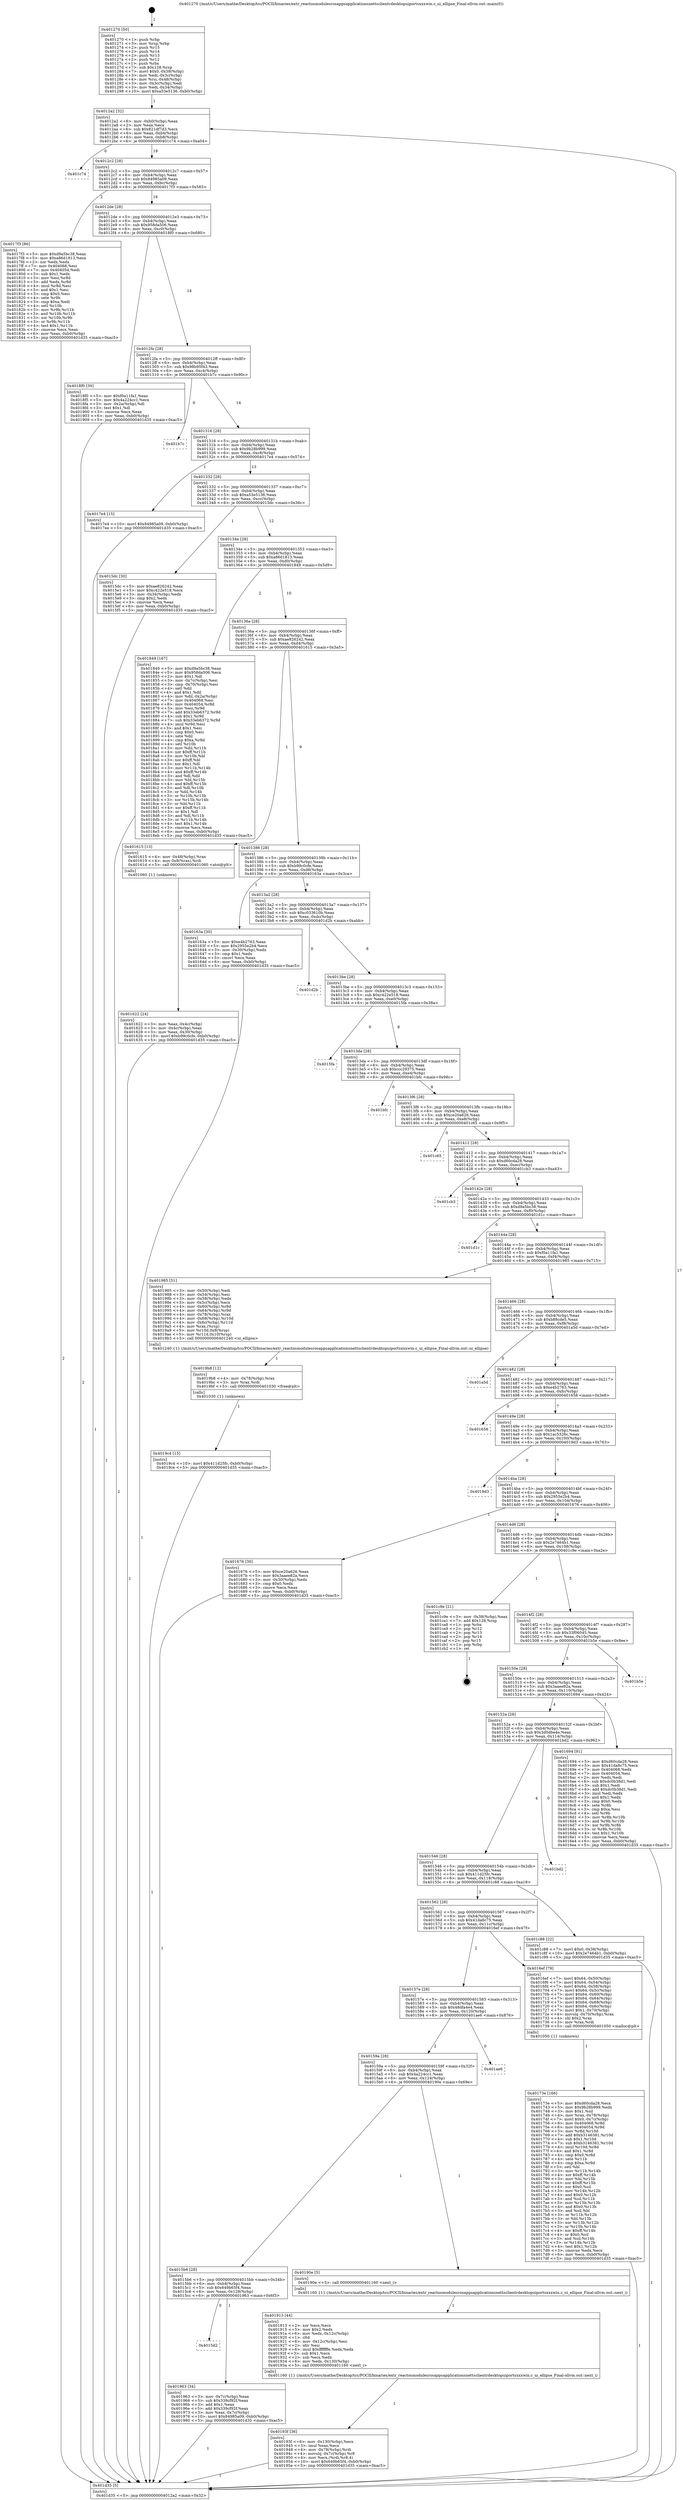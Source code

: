 digraph "0x401270" {
  label = "0x401270 (/mnt/c/Users/mathe/Desktop/tcc/POCII/binaries/extr_reactosmodulesrosappsapplicationsnettsclientrdesktopuiportsxxxwin.c_ui_ellipse_Final-ollvm.out::main(0))"
  labelloc = "t"
  node[shape=record]

  Entry [label="",width=0.3,height=0.3,shape=circle,fillcolor=black,style=filled]
  "0x4012a2" [label="{
     0x4012a2 [32]\l
     | [instrs]\l
     &nbsp;&nbsp;0x4012a2 \<+6\>: mov -0xb0(%rbp),%eax\l
     &nbsp;&nbsp;0x4012a8 \<+2\>: mov %eax,%ecx\l
     &nbsp;&nbsp;0x4012aa \<+6\>: sub $0x821df7d3,%ecx\l
     &nbsp;&nbsp;0x4012b0 \<+6\>: mov %eax,-0xb4(%rbp)\l
     &nbsp;&nbsp;0x4012b6 \<+6\>: mov %ecx,-0xb8(%rbp)\l
     &nbsp;&nbsp;0x4012bc \<+6\>: je 0000000000401c74 \<main+0xa04\>\l
  }"]
  "0x401c74" [label="{
     0x401c74\l
  }", style=dashed]
  "0x4012c2" [label="{
     0x4012c2 [28]\l
     | [instrs]\l
     &nbsp;&nbsp;0x4012c2 \<+5\>: jmp 00000000004012c7 \<main+0x57\>\l
     &nbsp;&nbsp;0x4012c7 \<+6\>: mov -0xb4(%rbp),%eax\l
     &nbsp;&nbsp;0x4012cd \<+5\>: sub $0x84985a09,%eax\l
     &nbsp;&nbsp;0x4012d2 \<+6\>: mov %eax,-0xbc(%rbp)\l
     &nbsp;&nbsp;0x4012d8 \<+6\>: je 00000000004017f3 \<main+0x583\>\l
  }"]
  Exit [label="",width=0.3,height=0.3,shape=circle,fillcolor=black,style=filled,peripheries=2]
  "0x4017f3" [label="{
     0x4017f3 [86]\l
     | [instrs]\l
     &nbsp;&nbsp;0x4017f3 \<+5\>: mov $0xd9a5bc38,%eax\l
     &nbsp;&nbsp;0x4017f8 \<+5\>: mov $0xa86d1813,%ecx\l
     &nbsp;&nbsp;0x4017fd \<+2\>: xor %edx,%edx\l
     &nbsp;&nbsp;0x4017ff \<+7\>: mov 0x404068,%esi\l
     &nbsp;&nbsp;0x401806 \<+7\>: mov 0x404054,%edi\l
     &nbsp;&nbsp;0x40180d \<+3\>: sub $0x1,%edx\l
     &nbsp;&nbsp;0x401810 \<+3\>: mov %esi,%r8d\l
     &nbsp;&nbsp;0x401813 \<+3\>: add %edx,%r8d\l
     &nbsp;&nbsp;0x401816 \<+4\>: imul %r8d,%esi\l
     &nbsp;&nbsp;0x40181a \<+3\>: and $0x1,%esi\l
     &nbsp;&nbsp;0x40181d \<+3\>: cmp $0x0,%esi\l
     &nbsp;&nbsp;0x401820 \<+4\>: sete %r9b\l
     &nbsp;&nbsp;0x401824 \<+3\>: cmp $0xa,%edi\l
     &nbsp;&nbsp;0x401827 \<+4\>: setl %r10b\l
     &nbsp;&nbsp;0x40182b \<+3\>: mov %r9b,%r11b\l
     &nbsp;&nbsp;0x40182e \<+3\>: and %r10b,%r11b\l
     &nbsp;&nbsp;0x401831 \<+3\>: xor %r10b,%r9b\l
     &nbsp;&nbsp;0x401834 \<+3\>: or %r9b,%r11b\l
     &nbsp;&nbsp;0x401837 \<+4\>: test $0x1,%r11b\l
     &nbsp;&nbsp;0x40183b \<+3\>: cmovne %ecx,%eax\l
     &nbsp;&nbsp;0x40183e \<+6\>: mov %eax,-0xb0(%rbp)\l
     &nbsp;&nbsp;0x401844 \<+5\>: jmp 0000000000401d35 \<main+0xac5\>\l
  }"]
  "0x4012de" [label="{
     0x4012de [28]\l
     | [instrs]\l
     &nbsp;&nbsp;0x4012de \<+5\>: jmp 00000000004012e3 \<main+0x73\>\l
     &nbsp;&nbsp;0x4012e3 \<+6\>: mov -0xb4(%rbp),%eax\l
     &nbsp;&nbsp;0x4012e9 \<+5\>: sub $0x958da506,%eax\l
     &nbsp;&nbsp;0x4012ee \<+6\>: mov %eax,-0xc0(%rbp)\l
     &nbsp;&nbsp;0x4012f4 \<+6\>: je 00000000004018f0 \<main+0x680\>\l
  }"]
  "0x4019c4" [label="{
     0x4019c4 [15]\l
     | [instrs]\l
     &nbsp;&nbsp;0x4019c4 \<+10\>: movl $0x411d25fc,-0xb0(%rbp)\l
     &nbsp;&nbsp;0x4019ce \<+5\>: jmp 0000000000401d35 \<main+0xac5\>\l
  }"]
  "0x4018f0" [label="{
     0x4018f0 [30]\l
     | [instrs]\l
     &nbsp;&nbsp;0x4018f0 \<+5\>: mov $0xf0a11fa1,%eax\l
     &nbsp;&nbsp;0x4018f5 \<+5\>: mov $0x4a224cc1,%ecx\l
     &nbsp;&nbsp;0x4018fa \<+3\>: mov -0x2a(%rbp),%dl\l
     &nbsp;&nbsp;0x4018fd \<+3\>: test $0x1,%dl\l
     &nbsp;&nbsp;0x401900 \<+3\>: cmovne %ecx,%eax\l
     &nbsp;&nbsp;0x401903 \<+6\>: mov %eax,-0xb0(%rbp)\l
     &nbsp;&nbsp;0x401909 \<+5\>: jmp 0000000000401d35 \<main+0xac5\>\l
  }"]
  "0x4012fa" [label="{
     0x4012fa [28]\l
     | [instrs]\l
     &nbsp;&nbsp;0x4012fa \<+5\>: jmp 00000000004012ff \<main+0x8f\>\l
     &nbsp;&nbsp;0x4012ff \<+6\>: mov -0xb4(%rbp),%eax\l
     &nbsp;&nbsp;0x401305 \<+5\>: sub $0x98b95f43,%eax\l
     &nbsp;&nbsp;0x40130a \<+6\>: mov %eax,-0xc4(%rbp)\l
     &nbsp;&nbsp;0x401310 \<+6\>: je 0000000000401b7c \<main+0x90c\>\l
  }"]
  "0x4019b8" [label="{
     0x4019b8 [12]\l
     | [instrs]\l
     &nbsp;&nbsp;0x4019b8 \<+4\>: mov -0x78(%rbp),%rax\l
     &nbsp;&nbsp;0x4019bc \<+3\>: mov %rax,%rdi\l
     &nbsp;&nbsp;0x4019bf \<+5\>: call 0000000000401030 \<free@plt\>\l
     | [calls]\l
     &nbsp;&nbsp;0x401030 \{1\} (unknown)\l
  }"]
  "0x401b7c" [label="{
     0x401b7c\l
  }", style=dashed]
  "0x401316" [label="{
     0x401316 [28]\l
     | [instrs]\l
     &nbsp;&nbsp;0x401316 \<+5\>: jmp 000000000040131b \<main+0xab\>\l
     &nbsp;&nbsp;0x40131b \<+6\>: mov -0xb4(%rbp),%eax\l
     &nbsp;&nbsp;0x401321 \<+5\>: sub $0x9b28b999,%eax\l
     &nbsp;&nbsp;0x401326 \<+6\>: mov %eax,-0xc8(%rbp)\l
     &nbsp;&nbsp;0x40132c \<+6\>: je 00000000004017e4 \<main+0x574\>\l
  }"]
  "0x4015d2" [label="{
     0x4015d2\l
  }", style=dashed]
  "0x4017e4" [label="{
     0x4017e4 [15]\l
     | [instrs]\l
     &nbsp;&nbsp;0x4017e4 \<+10\>: movl $0x84985a09,-0xb0(%rbp)\l
     &nbsp;&nbsp;0x4017ee \<+5\>: jmp 0000000000401d35 \<main+0xac5\>\l
  }"]
  "0x401332" [label="{
     0x401332 [28]\l
     | [instrs]\l
     &nbsp;&nbsp;0x401332 \<+5\>: jmp 0000000000401337 \<main+0xc7\>\l
     &nbsp;&nbsp;0x401337 \<+6\>: mov -0xb4(%rbp),%eax\l
     &nbsp;&nbsp;0x40133d \<+5\>: sub $0xa53e5136,%eax\l
     &nbsp;&nbsp;0x401342 \<+6\>: mov %eax,-0xcc(%rbp)\l
     &nbsp;&nbsp;0x401348 \<+6\>: je 00000000004015dc \<main+0x36c\>\l
  }"]
  "0x401963" [label="{
     0x401963 [34]\l
     | [instrs]\l
     &nbsp;&nbsp;0x401963 \<+3\>: mov -0x7c(%rbp),%eax\l
     &nbsp;&nbsp;0x401966 \<+5\>: sub $0x339cf92f,%eax\l
     &nbsp;&nbsp;0x40196b \<+3\>: add $0x1,%eax\l
     &nbsp;&nbsp;0x40196e \<+5\>: add $0x339cf92f,%eax\l
     &nbsp;&nbsp;0x401973 \<+3\>: mov %eax,-0x7c(%rbp)\l
     &nbsp;&nbsp;0x401976 \<+10\>: movl $0x84985a09,-0xb0(%rbp)\l
     &nbsp;&nbsp;0x401980 \<+5\>: jmp 0000000000401d35 \<main+0xac5\>\l
  }"]
  "0x4015dc" [label="{
     0x4015dc [30]\l
     | [instrs]\l
     &nbsp;&nbsp;0x4015dc \<+5\>: mov $0xae826242,%eax\l
     &nbsp;&nbsp;0x4015e1 \<+5\>: mov $0xc422e518,%ecx\l
     &nbsp;&nbsp;0x4015e6 \<+3\>: mov -0x34(%rbp),%edx\l
     &nbsp;&nbsp;0x4015e9 \<+3\>: cmp $0x2,%edx\l
     &nbsp;&nbsp;0x4015ec \<+3\>: cmovne %ecx,%eax\l
     &nbsp;&nbsp;0x4015ef \<+6\>: mov %eax,-0xb0(%rbp)\l
     &nbsp;&nbsp;0x4015f5 \<+5\>: jmp 0000000000401d35 \<main+0xac5\>\l
  }"]
  "0x40134e" [label="{
     0x40134e [28]\l
     | [instrs]\l
     &nbsp;&nbsp;0x40134e \<+5\>: jmp 0000000000401353 \<main+0xe3\>\l
     &nbsp;&nbsp;0x401353 \<+6\>: mov -0xb4(%rbp),%eax\l
     &nbsp;&nbsp;0x401359 \<+5\>: sub $0xa86d1813,%eax\l
     &nbsp;&nbsp;0x40135e \<+6\>: mov %eax,-0xd0(%rbp)\l
     &nbsp;&nbsp;0x401364 \<+6\>: je 0000000000401849 \<main+0x5d9\>\l
  }"]
  "0x401d35" [label="{
     0x401d35 [5]\l
     | [instrs]\l
     &nbsp;&nbsp;0x401d35 \<+5\>: jmp 00000000004012a2 \<main+0x32\>\l
  }"]
  "0x401270" [label="{
     0x401270 [50]\l
     | [instrs]\l
     &nbsp;&nbsp;0x401270 \<+1\>: push %rbp\l
     &nbsp;&nbsp;0x401271 \<+3\>: mov %rsp,%rbp\l
     &nbsp;&nbsp;0x401274 \<+2\>: push %r15\l
     &nbsp;&nbsp;0x401276 \<+2\>: push %r14\l
     &nbsp;&nbsp;0x401278 \<+2\>: push %r13\l
     &nbsp;&nbsp;0x40127a \<+2\>: push %r12\l
     &nbsp;&nbsp;0x40127c \<+1\>: push %rbx\l
     &nbsp;&nbsp;0x40127d \<+7\>: sub $0x128,%rsp\l
     &nbsp;&nbsp;0x401284 \<+7\>: movl $0x0,-0x38(%rbp)\l
     &nbsp;&nbsp;0x40128b \<+3\>: mov %edi,-0x3c(%rbp)\l
     &nbsp;&nbsp;0x40128e \<+4\>: mov %rsi,-0x48(%rbp)\l
     &nbsp;&nbsp;0x401292 \<+3\>: mov -0x3c(%rbp),%edi\l
     &nbsp;&nbsp;0x401295 \<+3\>: mov %edi,-0x34(%rbp)\l
     &nbsp;&nbsp;0x401298 \<+10\>: movl $0xa53e5136,-0xb0(%rbp)\l
  }"]
  "0x40193f" [label="{
     0x40193f [36]\l
     | [instrs]\l
     &nbsp;&nbsp;0x40193f \<+6\>: mov -0x130(%rbp),%ecx\l
     &nbsp;&nbsp;0x401945 \<+3\>: imul %eax,%ecx\l
     &nbsp;&nbsp;0x401948 \<+4\>: mov -0x78(%rbp),%rdi\l
     &nbsp;&nbsp;0x40194c \<+4\>: movslq -0x7c(%rbp),%r8\l
     &nbsp;&nbsp;0x401950 \<+4\>: mov %ecx,(%rdi,%r8,4)\l
     &nbsp;&nbsp;0x401954 \<+10\>: movl $0x649b65f4,-0xb0(%rbp)\l
     &nbsp;&nbsp;0x40195e \<+5\>: jmp 0000000000401d35 \<main+0xac5\>\l
  }"]
  "0x401849" [label="{
     0x401849 [167]\l
     | [instrs]\l
     &nbsp;&nbsp;0x401849 \<+5\>: mov $0xd9a5bc38,%eax\l
     &nbsp;&nbsp;0x40184e \<+5\>: mov $0x958da506,%ecx\l
     &nbsp;&nbsp;0x401853 \<+2\>: mov $0x1,%dl\l
     &nbsp;&nbsp;0x401855 \<+3\>: mov -0x7c(%rbp),%esi\l
     &nbsp;&nbsp;0x401858 \<+3\>: cmp -0x70(%rbp),%esi\l
     &nbsp;&nbsp;0x40185b \<+4\>: setl %dil\l
     &nbsp;&nbsp;0x40185f \<+4\>: and $0x1,%dil\l
     &nbsp;&nbsp;0x401863 \<+4\>: mov %dil,-0x2a(%rbp)\l
     &nbsp;&nbsp;0x401867 \<+7\>: mov 0x404068,%esi\l
     &nbsp;&nbsp;0x40186e \<+8\>: mov 0x404054,%r8d\l
     &nbsp;&nbsp;0x401876 \<+3\>: mov %esi,%r9d\l
     &nbsp;&nbsp;0x401879 \<+7\>: add $0x33eb6372,%r9d\l
     &nbsp;&nbsp;0x401880 \<+4\>: sub $0x1,%r9d\l
     &nbsp;&nbsp;0x401884 \<+7\>: sub $0x33eb6372,%r9d\l
     &nbsp;&nbsp;0x40188b \<+4\>: imul %r9d,%esi\l
     &nbsp;&nbsp;0x40188f \<+3\>: and $0x1,%esi\l
     &nbsp;&nbsp;0x401892 \<+3\>: cmp $0x0,%esi\l
     &nbsp;&nbsp;0x401895 \<+4\>: sete %dil\l
     &nbsp;&nbsp;0x401899 \<+4\>: cmp $0xa,%r8d\l
     &nbsp;&nbsp;0x40189d \<+4\>: setl %r10b\l
     &nbsp;&nbsp;0x4018a1 \<+3\>: mov %dil,%r11b\l
     &nbsp;&nbsp;0x4018a4 \<+4\>: xor $0xff,%r11b\l
     &nbsp;&nbsp;0x4018a8 \<+3\>: mov %r10b,%bl\l
     &nbsp;&nbsp;0x4018ab \<+3\>: xor $0xff,%bl\l
     &nbsp;&nbsp;0x4018ae \<+3\>: xor $0x1,%dl\l
     &nbsp;&nbsp;0x4018b1 \<+3\>: mov %r11b,%r14b\l
     &nbsp;&nbsp;0x4018b4 \<+4\>: and $0xff,%r14b\l
     &nbsp;&nbsp;0x4018b8 \<+3\>: and %dl,%dil\l
     &nbsp;&nbsp;0x4018bb \<+3\>: mov %bl,%r15b\l
     &nbsp;&nbsp;0x4018be \<+4\>: and $0xff,%r15b\l
     &nbsp;&nbsp;0x4018c2 \<+3\>: and %dl,%r10b\l
     &nbsp;&nbsp;0x4018c5 \<+3\>: or %dil,%r14b\l
     &nbsp;&nbsp;0x4018c8 \<+3\>: or %r10b,%r15b\l
     &nbsp;&nbsp;0x4018cb \<+3\>: xor %r15b,%r14b\l
     &nbsp;&nbsp;0x4018ce \<+3\>: or %bl,%r11b\l
     &nbsp;&nbsp;0x4018d1 \<+4\>: xor $0xff,%r11b\l
     &nbsp;&nbsp;0x4018d5 \<+3\>: or $0x1,%dl\l
     &nbsp;&nbsp;0x4018d8 \<+3\>: and %dl,%r11b\l
     &nbsp;&nbsp;0x4018db \<+3\>: or %r11b,%r14b\l
     &nbsp;&nbsp;0x4018de \<+4\>: test $0x1,%r14b\l
     &nbsp;&nbsp;0x4018e2 \<+3\>: cmovne %ecx,%eax\l
     &nbsp;&nbsp;0x4018e5 \<+6\>: mov %eax,-0xb0(%rbp)\l
     &nbsp;&nbsp;0x4018eb \<+5\>: jmp 0000000000401d35 \<main+0xac5\>\l
  }"]
  "0x40136a" [label="{
     0x40136a [28]\l
     | [instrs]\l
     &nbsp;&nbsp;0x40136a \<+5\>: jmp 000000000040136f \<main+0xff\>\l
     &nbsp;&nbsp;0x40136f \<+6\>: mov -0xb4(%rbp),%eax\l
     &nbsp;&nbsp;0x401375 \<+5\>: sub $0xae826242,%eax\l
     &nbsp;&nbsp;0x40137a \<+6\>: mov %eax,-0xd4(%rbp)\l
     &nbsp;&nbsp;0x401380 \<+6\>: je 0000000000401615 \<main+0x3a5\>\l
  }"]
  "0x401913" [label="{
     0x401913 [44]\l
     | [instrs]\l
     &nbsp;&nbsp;0x401913 \<+2\>: xor %ecx,%ecx\l
     &nbsp;&nbsp;0x401915 \<+5\>: mov $0x2,%edx\l
     &nbsp;&nbsp;0x40191a \<+6\>: mov %edx,-0x12c(%rbp)\l
     &nbsp;&nbsp;0x401920 \<+1\>: cltd\l
     &nbsp;&nbsp;0x401921 \<+6\>: mov -0x12c(%rbp),%esi\l
     &nbsp;&nbsp;0x401927 \<+2\>: idiv %esi\l
     &nbsp;&nbsp;0x401929 \<+6\>: imul $0xfffffffe,%edx,%edx\l
     &nbsp;&nbsp;0x40192f \<+3\>: sub $0x1,%ecx\l
     &nbsp;&nbsp;0x401932 \<+2\>: sub %ecx,%edx\l
     &nbsp;&nbsp;0x401934 \<+6\>: mov %edx,-0x130(%rbp)\l
     &nbsp;&nbsp;0x40193a \<+5\>: call 0000000000401160 \<next_i\>\l
     | [calls]\l
     &nbsp;&nbsp;0x401160 \{1\} (/mnt/c/Users/mathe/Desktop/tcc/POCII/binaries/extr_reactosmodulesrosappsapplicationsnettsclientrdesktopuiportsxxxwin.c_ui_ellipse_Final-ollvm.out::next_i)\l
  }"]
  "0x401615" [label="{
     0x401615 [13]\l
     | [instrs]\l
     &nbsp;&nbsp;0x401615 \<+4\>: mov -0x48(%rbp),%rax\l
     &nbsp;&nbsp;0x401619 \<+4\>: mov 0x8(%rax),%rdi\l
     &nbsp;&nbsp;0x40161d \<+5\>: call 0000000000401060 \<atoi@plt\>\l
     | [calls]\l
     &nbsp;&nbsp;0x401060 \{1\} (unknown)\l
  }"]
  "0x401386" [label="{
     0x401386 [28]\l
     | [instrs]\l
     &nbsp;&nbsp;0x401386 \<+5\>: jmp 000000000040138b \<main+0x11b\>\l
     &nbsp;&nbsp;0x40138b \<+6\>: mov -0xb4(%rbp),%eax\l
     &nbsp;&nbsp;0x401391 \<+5\>: sub $0xb99c0cfe,%eax\l
     &nbsp;&nbsp;0x401396 \<+6\>: mov %eax,-0xd8(%rbp)\l
     &nbsp;&nbsp;0x40139c \<+6\>: je 000000000040163a \<main+0x3ca\>\l
  }"]
  "0x401622" [label="{
     0x401622 [24]\l
     | [instrs]\l
     &nbsp;&nbsp;0x401622 \<+3\>: mov %eax,-0x4c(%rbp)\l
     &nbsp;&nbsp;0x401625 \<+3\>: mov -0x4c(%rbp),%eax\l
     &nbsp;&nbsp;0x401628 \<+3\>: mov %eax,-0x30(%rbp)\l
     &nbsp;&nbsp;0x40162b \<+10\>: movl $0xb99c0cfe,-0xb0(%rbp)\l
     &nbsp;&nbsp;0x401635 \<+5\>: jmp 0000000000401d35 \<main+0xac5\>\l
  }"]
  "0x4015b6" [label="{
     0x4015b6 [28]\l
     | [instrs]\l
     &nbsp;&nbsp;0x4015b6 \<+5\>: jmp 00000000004015bb \<main+0x34b\>\l
     &nbsp;&nbsp;0x4015bb \<+6\>: mov -0xb4(%rbp),%eax\l
     &nbsp;&nbsp;0x4015c1 \<+5\>: sub $0x649b65f4,%eax\l
     &nbsp;&nbsp;0x4015c6 \<+6\>: mov %eax,-0x128(%rbp)\l
     &nbsp;&nbsp;0x4015cc \<+6\>: je 0000000000401963 \<main+0x6f3\>\l
  }"]
  "0x40163a" [label="{
     0x40163a [30]\l
     | [instrs]\l
     &nbsp;&nbsp;0x40163a \<+5\>: mov $0xe4b2763,%eax\l
     &nbsp;&nbsp;0x40163f \<+5\>: mov $0x2955e2b4,%ecx\l
     &nbsp;&nbsp;0x401644 \<+3\>: mov -0x30(%rbp),%edx\l
     &nbsp;&nbsp;0x401647 \<+3\>: cmp $0x1,%edx\l
     &nbsp;&nbsp;0x40164a \<+3\>: cmovl %ecx,%eax\l
     &nbsp;&nbsp;0x40164d \<+6\>: mov %eax,-0xb0(%rbp)\l
     &nbsp;&nbsp;0x401653 \<+5\>: jmp 0000000000401d35 \<main+0xac5\>\l
  }"]
  "0x4013a2" [label="{
     0x4013a2 [28]\l
     | [instrs]\l
     &nbsp;&nbsp;0x4013a2 \<+5\>: jmp 00000000004013a7 \<main+0x137\>\l
     &nbsp;&nbsp;0x4013a7 \<+6\>: mov -0xb4(%rbp),%eax\l
     &nbsp;&nbsp;0x4013ad \<+5\>: sub $0xc033610b,%eax\l
     &nbsp;&nbsp;0x4013b2 \<+6\>: mov %eax,-0xdc(%rbp)\l
     &nbsp;&nbsp;0x4013b8 \<+6\>: je 0000000000401d2b \<main+0xabb\>\l
  }"]
  "0x40190e" [label="{
     0x40190e [5]\l
     | [instrs]\l
     &nbsp;&nbsp;0x40190e \<+5\>: call 0000000000401160 \<next_i\>\l
     | [calls]\l
     &nbsp;&nbsp;0x401160 \{1\} (/mnt/c/Users/mathe/Desktop/tcc/POCII/binaries/extr_reactosmodulesrosappsapplicationsnettsclientrdesktopuiportsxxxwin.c_ui_ellipse_Final-ollvm.out::next_i)\l
  }"]
  "0x401d2b" [label="{
     0x401d2b\l
  }", style=dashed]
  "0x4013be" [label="{
     0x4013be [28]\l
     | [instrs]\l
     &nbsp;&nbsp;0x4013be \<+5\>: jmp 00000000004013c3 \<main+0x153\>\l
     &nbsp;&nbsp;0x4013c3 \<+6\>: mov -0xb4(%rbp),%eax\l
     &nbsp;&nbsp;0x4013c9 \<+5\>: sub $0xc422e518,%eax\l
     &nbsp;&nbsp;0x4013ce \<+6\>: mov %eax,-0xe0(%rbp)\l
     &nbsp;&nbsp;0x4013d4 \<+6\>: je 00000000004015fa \<main+0x38a\>\l
  }"]
  "0x40159a" [label="{
     0x40159a [28]\l
     | [instrs]\l
     &nbsp;&nbsp;0x40159a \<+5\>: jmp 000000000040159f \<main+0x32f\>\l
     &nbsp;&nbsp;0x40159f \<+6\>: mov -0xb4(%rbp),%eax\l
     &nbsp;&nbsp;0x4015a5 \<+5\>: sub $0x4a224cc1,%eax\l
     &nbsp;&nbsp;0x4015aa \<+6\>: mov %eax,-0x124(%rbp)\l
     &nbsp;&nbsp;0x4015b0 \<+6\>: je 000000000040190e \<main+0x69e\>\l
  }"]
  "0x4015fa" [label="{
     0x4015fa\l
  }", style=dashed]
  "0x4013da" [label="{
     0x4013da [28]\l
     | [instrs]\l
     &nbsp;&nbsp;0x4013da \<+5\>: jmp 00000000004013df \<main+0x16f\>\l
     &nbsp;&nbsp;0x4013df \<+6\>: mov -0xb4(%rbp),%eax\l
     &nbsp;&nbsp;0x4013e5 \<+5\>: sub $0xccc29375,%eax\l
     &nbsp;&nbsp;0x4013ea \<+6\>: mov %eax,-0xe4(%rbp)\l
     &nbsp;&nbsp;0x4013f0 \<+6\>: je 0000000000401bfc \<main+0x98c\>\l
  }"]
  "0x401ae6" [label="{
     0x401ae6\l
  }", style=dashed]
  "0x401bfc" [label="{
     0x401bfc\l
  }", style=dashed]
  "0x4013f6" [label="{
     0x4013f6 [28]\l
     | [instrs]\l
     &nbsp;&nbsp;0x4013f6 \<+5\>: jmp 00000000004013fb \<main+0x18b\>\l
     &nbsp;&nbsp;0x4013fb \<+6\>: mov -0xb4(%rbp),%eax\l
     &nbsp;&nbsp;0x401401 \<+5\>: sub $0xce20a626,%eax\l
     &nbsp;&nbsp;0x401406 \<+6\>: mov %eax,-0xe8(%rbp)\l
     &nbsp;&nbsp;0x40140c \<+6\>: je 0000000000401c65 \<main+0x9f5\>\l
  }"]
  "0x40173e" [label="{
     0x40173e [166]\l
     | [instrs]\l
     &nbsp;&nbsp;0x40173e \<+5\>: mov $0xd60cda28,%ecx\l
     &nbsp;&nbsp;0x401743 \<+5\>: mov $0x9b28b999,%edx\l
     &nbsp;&nbsp;0x401748 \<+3\>: mov $0x1,%sil\l
     &nbsp;&nbsp;0x40174b \<+4\>: mov %rax,-0x78(%rbp)\l
     &nbsp;&nbsp;0x40174f \<+7\>: movl $0x0,-0x7c(%rbp)\l
     &nbsp;&nbsp;0x401756 \<+8\>: mov 0x404068,%r8d\l
     &nbsp;&nbsp;0x40175e \<+8\>: mov 0x404054,%r9d\l
     &nbsp;&nbsp;0x401766 \<+3\>: mov %r8d,%r10d\l
     &nbsp;&nbsp;0x401769 \<+7\>: add $0xb3146381,%r10d\l
     &nbsp;&nbsp;0x401770 \<+4\>: sub $0x1,%r10d\l
     &nbsp;&nbsp;0x401774 \<+7\>: sub $0xb3146381,%r10d\l
     &nbsp;&nbsp;0x40177b \<+4\>: imul %r10d,%r8d\l
     &nbsp;&nbsp;0x40177f \<+4\>: and $0x1,%r8d\l
     &nbsp;&nbsp;0x401783 \<+4\>: cmp $0x0,%r8d\l
     &nbsp;&nbsp;0x401787 \<+4\>: sete %r11b\l
     &nbsp;&nbsp;0x40178b \<+4\>: cmp $0xa,%r9d\l
     &nbsp;&nbsp;0x40178f \<+3\>: setl %bl\l
     &nbsp;&nbsp;0x401792 \<+3\>: mov %r11b,%r14b\l
     &nbsp;&nbsp;0x401795 \<+4\>: xor $0xff,%r14b\l
     &nbsp;&nbsp;0x401799 \<+3\>: mov %bl,%r15b\l
     &nbsp;&nbsp;0x40179c \<+4\>: xor $0xff,%r15b\l
     &nbsp;&nbsp;0x4017a0 \<+4\>: xor $0x0,%sil\l
     &nbsp;&nbsp;0x4017a4 \<+3\>: mov %r14b,%r12b\l
     &nbsp;&nbsp;0x4017a7 \<+4\>: and $0x0,%r12b\l
     &nbsp;&nbsp;0x4017ab \<+3\>: and %sil,%r11b\l
     &nbsp;&nbsp;0x4017ae \<+3\>: mov %r15b,%r13b\l
     &nbsp;&nbsp;0x4017b1 \<+4\>: and $0x0,%r13b\l
     &nbsp;&nbsp;0x4017b5 \<+3\>: and %sil,%bl\l
     &nbsp;&nbsp;0x4017b8 \<+3\>: or %r11b,%r12b\l
     &nbsp;&nbsp;0x4017bb \<+3\>: or %bl,%r13b\l
     &nbsp;&nbsp;0x4017be \<+3\>: xor %r13b,%r12b\l
     &nbsp;&nbsp;0x4017c1 \<+3\>: or %r15b,%r14b\l
     &nbsp;&nbsp;0x4017c4 \<+4\>: xor $0xff,%r14b\l
     &nbsp;&nbsp;0x4017c8 \<+4\>: or $0x0,%sil\l
     &nbsp;&nbsp;0x4017cc \<+3\>: and %sil,%r14b\l
     &nbsp;&nbsp;0x4017cf \<+3\>: or %r14b,%r12b\l
     &nbsp;&nbsp;0x4017d2 \<+4\>: test $0x1,%r12b\l
     &nbsp;&nbsp;0x4017d6 \<+3\>: cmovne %edx,%ecx\l
     &nbsp;&nbsp;0x4017d9 \<+6\>: mov %ecx,-0xb0(%rbp)\l
     &nbsp;&nbsp;0x4017df \<+5\>: jmp 0000000000401d35 \<main+0xac5\>\l
  }"]
  "0x401c65" [label="{
     0x401c65\l
  }", style=dashed]
  "0x401412" [label="{
     0x401412 [28]\l
     | [instrs]\l
     &nbsp;&nbsp;0x401412 \<+5\>: jmp 0000000000401417 \<main+0x1a7\>\l
     &nbsp;&nbsp;0x401417 \<+6\>: mov -0xb4(%rbp),%eax\l
     &nbsp;&nbsp;0x40141d \<+5\>: sub $0xd60cda28,%eax\l
     &nbsp;&nbsp;0x401422 \<+6\>: mov %eax,-0xec(%rbp)\l
     &nbsp;&nbsp;0x401428 \<+6\>: je 0000000000401cb3 \<main+0xa43\>\l
  }"]
  "0x40157e" [label="{
     0x40157e [28]\l
     | [instrs]\l
     &nbsp;&nbsp;0x40157e \<+5\>: jmp 0000000000401583 \<main+0x313\>\l
     &nbsp;&nbsp;0x401583 \<+6\>: mov -0xb4(%rbp),%eax\l
     &nbsp;&nbsp;0x401589 \<+5\>: sub $0x48dfa4e4,%eax\l
     &nbsp;&nbsp;0x40158e \<+6\>: mov %eax,-0x120(%rbp)\l
     &nbsp;&nbsp;0x401594 \<+6\>: je 0000000000401ae6 \<main+0x876\>\l
  }"]
  "0x401cb3" [label="{
     0x401cb3\l
  }", style=dashed]
  "0x40142e" [label="{
     0x40142e [28]\l
     | [instrs]\l
     &nbsp;&nbsp;0x40142e \<+5\>: jmp 0000000000401433 \<main+0x1c3\>\l
     &nbsp;&nbsp;0x401433 \<+6\>: mov -0xb4(%rbp),%eax\l
     &nbsp;&nbsp;0x401439 \<+5\>: sub $0xd9a5bc38,%eax\l
     &nbsp;&nbsp;0x40143e \<+6\>: mov %eax,-0xf0(%rbp)\l
     &nbsp;&nbsp;0x401444 \<+6\>: je 0000000000401d1c \<main+0xaac\>\l
  }"]
  "0x4016ef" [label="{
     0x4016ef [79]\l
     | [instrs]\l
     &nbsp;&nbsp;0x4016ef \<+7\>: movl $0x64,-0x50(%rbp)\l
     &nbsp;&nbsp;0x4016f6 \<+7\>: movl $0x64,-0x54(%rbp)\l
     &nbsp;&nbsp;0x4016fd \<+7\>: movl $0x64,-0x58(%rbp)\l
     &nbsp;&nbsp;0x401704 \<+7\>: movl $0x64,-0x5c(%rbp)\l
     &nbsp;&nbsp;0x40170b \<+7\>: movl $0x64,-0x60(%rbp)\l
     &nbsp;&nbsp;0x401712 \<+7\>: movl $0x64,-0x64(%rbp)\l
     &nbsp;&nbsp;0x401719 \<+7\>: movl $0x64,-0x68(%rbp)\l
     &nbsp;&nbsp;0x401720 \<+7\>: movl $0x64,-0x6c(%rbp)\l
     &nbsp;&nbsp;0x401727 \<+7\>: movl $0x1,-0x70(%rbp)\l
     &nbsp;&nbsp;0x40172e \<+4\>: movslq -0x70(%rbp),%rax\l
     &nbsp;&nbsp;0x401732 \<+4\>: shl $0x2,%rax\l
     &nbsp;&nbsp;0x401736 \<+3\>: mov %rax,%rdi\l
     &nbsp;&nbsp;0x401739 \<+5\>: call 0000000000401050 \<malloc@plt\>\l
     | [calls]\l
     &nbsp;&nbsp;0x401050 \{1\} (unknown)\l
  }"]
  "0x401d1c" [label="{
     0x401d1c\l
  }", style=dashed]
  "0x40144a" [label="{
     0x40144a [28]\l
     | [instrs]\l
     &nbsp;&nbsp;0x40144a \<+5\>: jmp 000000000040144f \<main+0x1df\>\l
     &nbsp;&nbsp;0x40144f \<+6\>: mov -0xb4(%rbp),%eax\l
     &nbsp;&nbsp;0x401455 \<+5\>: sub $0xf0a11fa1,%eax\l
     &nbsp;&nbsp;0x40145a \<+6\>: mov %eax,-0xf4(%rbp)\l
     &nbsp;&nbsp;0x401460 \<+6\>: je 0000000000401985 \<main+0x715\>\l
  }"]
  "0x401562" [label="{
     0x401562 [28]\l
     | [instrs]\l
     &nbsp;&nbsp;0x401562 \<+5\>: jmp 0000000000401567 \<main+0x2f7\>\l
     &nbsp;&nbsp;0x401567 \<+6\>: mov -0xb4(%rbp),%eax\l
     &nbsp;&nbsp;0x40156d \<+5\>: sub $0x41da8c75,%eax\l
     &nbsp;&nbsp;0x401572 \<+6\>: mov %eax,-0x11c(%rbp)\l
     &nbsp;&nbsp;0x401578 \<+6\>: je 00000000004016ef \<main+0x47f\>\l
  }"]
  "0x401985" [label="{
     0x401985 [51]\l
     | [instrs]\l
     &nbsp;&nbsp;0x401985 \<+3\>: mov -0x50(%rbp),%edi\l
     &nbsp;&nbsp;0x401988 \<+3\>: mov -0x54(%rbp),%esi\l
     &nbsp;&nbsp;0x40198b \<+3\>: mov -0x58(%rbp),%edx\l
     &nbsp;&nbsp;0x40198e \<+3\>: mov -0x5c(%rbp),%ecx\l
     &nbsp;&nbsp;0x401991 \<+4\>: mov -0x60(%rbp),%r8d\l
     &nbsp;&nbsp;0x401995 \<+4\>: mov -0x64(%rbp),%r9d\l
     &nbsp;&nbsp;0x401999 \<+4\>: mov -0x78(%rbp),%rax\l
     &nbsp;&nbsp;0x40199d \<+4\>: mov -0x68(%rbp),%r10d\l
     &nbsp;&nbsp;0x4019a1 \<+4\>: mov -0x6c(%rbp),%r11d\l
     &nbsp;&nbsp;0x4019a5 \<+4\>: mov %rax,(%rsp)\l
     &nbsp;&nbsp;0x4019a9 \<+5\>: mov %r10d,0x8(%rsp)\l
     &nbsp;&nbsp;0x4019ae \<+5\>: mov %r11d,0x10(%rsp)\l
     &nbsp;&nbsp;0x4019b3 \<+5\>: call 0000000000401240 \<ui_ellipse\>\l
     | [calls]\l
     &nbsp;&nbsp;0x401240 \{1\} (/mnt/c/Users/mathe/Desktop/tcc/POCII/binaries/extr_reactosmodulesrosappsapplicationsnettsclientrdesktopuiportsxxxwin.c_ui_ellipse_Final-ollvm.out::ui_ellipse)\l
  }"]
  "0x401466" [label="{
     0x401466 [28]\l
     | [instrs]\l
     &nbsp;&nbsp;0x401466 \<+5\>: jmp 000000000040146b \<main+0x1fb\>\l
     &nbsp;&nbsp;0x40146b \<+6\>: mov -0xb4(%rbp),%eax\l
     &nbsp;&nbsp;0x401471 \<+5\>: sub $0xb88cde5,%eax\l
     &nbsp;&nbsp;0x401476 \<+6\>: mov %eax,-0xf8(%rbp)\l
     &nbsp;&nbsp;0x40147c \<+6\>: je 0000000000401a5d \<main+0x7ed\>\l
  }"]
  "0x401c88" [label="{
     0x401c88 [22]\l
     | [instrs]\l
     &nbsp;&nbsp;0x401c88 \<+7\>: movl $0x0,-0x38(%rbp)\l
     &nbsp;&nbsp;0x401c8f \<+10\>: movl $0x2e7464b1,-0xb0(%rbp)\l
     &nbsp;&nbsp;0x401c99 \<+5\>: jmp 0000000000401d35 \<main+0xac5\>\l
  }"]
  "0x401a5d" [label="{
     0x401a5d\l
  }", style=dashed]
  "0x401482" [label="{
     0x401482 [28]\l
     | [instrs]\l
     &nbsp;&nbsp;0x401482 \<+5\>: jmp 0000000000401487 \<main+0x217\>\l
     &nbsp;&nbsp;0x401487 \<+6\>: mov -0xb4(%rbp),%eax\l
     &nbsp;&nbsp;0x40148d \<+5\>: sub $0xe4b2763,%eax\l
     &nbsp;&nbsp;0x401492 \<+6\>: mov %eax,-0xfc(%rbp)\l
     &nbsp;&nbsp;0x401498 \<+6\>: je 0000000000401658 \<main+0x3e8\>\l
  }"]
  "0x401546" [label="{
     0x401546 [28]\l
     | [instrs]\l
     &nbsp;&nbsp;0x401546 \<+5\>: jmp 000000000040154b \<main+0x2db\>\l
     &nbsp;&nbsp;0x40154b \<+6\>: mov -0xb4(%rbp),%eax\l
     &nbsp;&nbsp;0x401551 \<+5\>: sub $0x411d25fc,%eax\l
     &nbsp;&nbsp;0x401556 \<+6\>: mov %eax,-0x118(%rbp)\l
     &nbsp;&nbsp;0x40155c \<+6\>: je 0000000000401c88 \<main+0xa18\>\l
  }"]
  "0x401658" [label="{
     0x401658\l
  }", style=dashed]
  "0x40149e" [label="{
     0x40149e [28]\l
     | [instrs]\l
     &nbsp;&nbsp;0x40149e \<+5\>: jmp 00000000004014a3 \<main+0x233\>\l
     &nbsp;&nbsp;0x4014a3 \<+6\>: mov -0xb4(%rbp),%eax\l
     &nbsp;&nbsp;0x4014a9 \<+5\>: sub $0x1ac5326c,%eax\l
     &nbsp;&nbsp;0x4014ae \<+6\>: mov %eax,-0x100(%rbp)\l
     &nbsp;&nbsp;0x4014b4 \<+6\>: je 00000000004019d3 \<main+0x763\>\l
  }"]
  "0x401bd2" [label="{
     0x401bd2\l
  }", style=dashed]
  "0x4019d3" [label="{
     0x4019d3\l
  }", style=dashed]
  "0x4014ba" [label="{
     0x4014ba [28]\l
     | [instrs]\l
     &nbsp;&nbsp;0x4014ba \<+5\>: jmp 00000000004014bf \<main+0x24f\>\l
     &nbsp;&nbsp;0x4014bf \<+6\>: mov -0xb4(%rbp),%eax\l
     &nbsp;&nbsp;0x4014c5 \<+5\>: sub $0x2955e2b4,%eax\l
     &nbsp;&nbsp;0x4014ca \<+6\>: mov %eax,-0x104(%rbp)\l
     &nbsp;&nbsp;0x4014d0 \<+6\>: je 0000000000401676 \<main+0x406\>\l
  }"]
  "0x40152a" [label="{
     0x40152a [28]\l
     | [instrs]\l
     &nbsp;&nbsp;0x40152a \<+5\>: jmp 000000000040152f \<main+0x2bf\>\l
     &nbsp;&nbsp;0x40152f \<+6\>: mov -0xb4(%rbp),%eax\l
     &nbsp;&nbsp;0x401535 \<+5\>: sub $0x3d0dbe4e,%eax\l
     &nbsp;&nbsp;0x40153a \<+6\>: mov %eax,-0x114(%rbp)\l
     &nbsp;&nbsp;0x401540 \<+6\>: je 0000000000401bd2 \<main+0x962\>\l
  }"]
  "0x401676" [label="{
     0x401676 [30]\l
     | [instrs]\l
     &nbsp;&nbsp;0x401676 \<+5\>: mov $0xce20a626,%eax\l
     &nbsp;&nbsp;0x40167b \<+5\>: mov $0x3aaee82a,%ecx\l
     &nbsp;&nbsp;0x401680 \<+3\>: mov -0x30(%rbp),%edx\l
     &nbsp;&nbsp;0x401683 \<+3\>: cmp $0x0,%edx\l
     &nbsp;&nbsp;0x401686 \<+3\>: cmove %ecx,%eax\l
     &nbsp;&nbsp;0x401689 \<+6\>: mov %eax,-0xb0(%rbp)\l
     &nbsp;&nbsp;0x40168f \<+5\>: jmp 0000000000401d35 \<main+0xac5\>\l
  }"]
  "0x4014d6" [label="{
     0x4014d6 [28]\l
     | [instrs]\l
     &nbsp;&nbsp;0x4014d6 \<+5\>: jmp 00000000004014db \<main+0x26b\>\l
     &nbsp;&nbsp;0x4014db \<+6\>: mov -0xb4(%rbp),%eax\l
     &nbsp;&nbsp;0x4014e1 \<+5\>: sub $0x2e7464b1,%eax\l
     &nbsp;&nbsp;0x4014e6 \<+6\>: mov %eax,-0x108(%rbp)\l
     &nbsp;&nbsp;0x4014ec \<+6\>: je 0000000000401c9e \<main+0xa2e\>\l
  }"]
  "0x401694" [label="{
     0x401694 [91]\l
     | [instrs]\l
     &nbsp;&nbsp;0x401694 \<+5\>: mov $0xd60cda28,%eax\l
     &nbsp;&nbsp;0x401699 \<+5\>: mov $0x41da8c75,%ecx\l
     &nbsp;&nbsp;0x40169e \<+7\>: mov 0x404068,%edx\l
     &nbsp;&nbsp;0x4016a5 \<+7\>: mov 0x404054,%esi\l
     &nbsp;&nbsp;0x4016ac \<+2\>: mov %edx,%edi\l
     &nbsp;&nbsp;0x4016ae \<+6\>: sub $0xdc0b38d1,%edi\l
     &nbsp;&nbsp;0x4016b4 \<+3\>: sub $0x1,%edi\l
     &nbsp;&nbsp;0x4016b7 \<+6\>: add $0xdc0b38d1,%edi\l
     &nbsp;&nbsp;0x4016bd \<+3\>: imul %edi,%edx\l
     &nbsp;&nbsp;0x4016c0 \<+3\>: and $0x1,%edx\l
     &nbsp;&nbsp;0x4016c3 \<+3\>: cmp $0x0,%edx\l
     &nbsp;&nbsp;0x4016c6 \<+4\>: sete %r8b\l
     &nbsp;&nbsp;0x4016ca \<+3\>: cmp $0xa,%esi\l
     &nbsp;&nbsp;0x4016cd \<+4\>: setl %r9b\l
     &nbsp;&nbsp;0x4016d1 \<+3\>: mov %r8b,%r10b\l
     &nbsp;&nbsp;0x4016d4 \<+3\>: and %r9b,%r10b\l
     &nbsp;&nbsp;0x4016d7 \<+3\>: xor %r9b,%r8b\l
     &nbsp;&nbsp;0x4016da \<+3\>: or %r8b,%r10b\l
     &nbsp;&nbsp;0x4016dd \<+4\>: test $0x1,%r10b\l
     &nbsp;&nbsp;0x4016e1 \<+3\>: cmovne %ecx,%eax\l
     &nbsp;&nbsp;0x4016e4 \<+6\>: mov %eax,-0xb0(%rbp)\l
     &nbsp;&nbsp;0x4016ea \<+5\>: jmp 0000000000401d35 \<main+0xac5\>\l
  }"]
  "0x401c9e" [label="{
     0x401c9e [21]\l
     | [instrs]\l
     &nbsp;&nbsp;0x401c9e \<+3\>: mov -0x38(%rbp),%eax\l
     &nbsp;&nbsp;0x401ca1 \<+7\>: add $0x128,%rsp\l
     &nbsp;&nbsp;0x401ca8 \<+1\>: pop %rbx\l
     &nbsp;&nbsp;0x401ca9 \<+2\>: pop %r12\l
     &nbsp;&nbsp;0x401cab \<+2\>: pop %r13\l
     &nbsp;&nbsp;0x401cad \<+2\>: pop %r14\l
     &nbsp;&nbsp;0x401caf \<+2\>: pop %r15\l
     &nbsp;&nbsp;0x401cb1 \<+1\>: pop %rbp\l
     &nbsp;&nbsp;0x401cb2 \<+1\>: ret\l
  }"]
  "0x4014f2" [label="{
     0x4014f2 [28]\l
     | [instrs]\l
     &nbsp;&nbsp;0x4014f2 \<+5\>: jmp 00000000004014f7 \<main+0x287\>\l
     &nbsp;&nbsp;0x4014f7 \<+6\>: mov -0xb4(%rbp),%eax\l
     &nbsp;&nbsp;0x4014fd \<+5\>: sub $0x33f06045,%eax\l
     &nbsp;&nbsp;0x401502 \<+6\>: mov %eax,-0x10c(%rbp)\l
     &nbsp;&nbsp;0x401508 \<+6\>: je 0000000000401b5e \<main+0x8ee\>\l
  }"]
  "0x40150e" [label="{
     0x40150e [28]\l
     | [instrs]\l
     &nbsp;&nbsp;0x40150e \<+5\>: jmp 0000000000401513 \<main+0x2a3\>\l
     &nbsp;&nbsp;0x401513 \<+6\>: mov -0xb4(%rbp),%eax\l
     &nbsp;&nbsp;0x401519 \<+5\>: sub $0x3aaee82a,%eax\l
     &nbsp;&nbsp;0x40151e \<+6\>: mov %eax,-0x110(%rbp)\l
     &nbsp;&nbsp;0x401524 \<+6\>: je 0000000000401694 \<main+0x424\>\l
  }"]
  "0x401b5e" [label="{
     0x401b5e\l
  }", style=dashed]
  Entry -> "0x401270" [label=" 1"]
  "0x4012a2" -> "0x401c74" [label=" 0"]
  "0x4012a2" -> "0x4012c2" [label=" 18"]
  "0x401c9e" -> Exit [label=" 1"]
  "0x4012c2" -> "0x4017f3" [label=" 2"]
  "0x4012c2" -> "0x4012de" [label=" 16"]
  "0x401c88" -> "0x401d35" [label=" 1"]
  "0x4012de" -> "0x4018f0" [label=" 2"]
  "0x4012de" -> "0x4012fa" [label=" 14"]
  "0x4019c4" -> "0x401d35" [label=" 1"]
  "0x4012fa" -> "0x401b7c" [label=" 0"]
  "0x4012fa" -> "0x401316" [label=" 14"]
  "0x4019b8" -> "0x4019c4" [label=" 1"]
  "0x401316" -> "0x4017e4" [label=" 1"]
  "0x401316" -> "0x401332" [label=" 13"]
  "0x401985" -> "0x4019b8" [label=" 1"]
  "0x401332" -> "0x4015dc" [label=" 1"]
  "0x401332" -> "0x40134e" [label=" 12"]
  "0x4015dc" -> "0x401d35" [label=" 1"]
  "0x401270" -> "0x4012a2" [label=" 1"]
  "0x401d35" -> "0x4012a2" [label=" 17"]
  "0x401963" -> "0x401d35" [label=" 1"]
  "0x40134e" -> "0x401849" [label=" 2"]
  "0x40134e" -> "0x40136a" [label=" 10"]
  "0x4015b6" -> "0x401963" [label=" 1"]
  "0x40136a" -> "0x401615" [label=" 1"]
  "0x40136a" -> "0x401386" [label=" 9"]
  "0x401615" -> "0x401622" [label=" 1"]
  "0x401622" -> "0x401d35" [label=" 1"]
  "0x4015b6" -> "0x4015d2" [label=" 0"]
  "0x401386" -> "0x40163a" [label=" 1"]
  "0x401386" -> "0x4013a2" [label=" 8"]
  "0x40163a" -> "0x401d35" [label=" 1"]
  "0x40193f" -> "0x401d35" [label=" 1"]
  "0x4013a2" -> "0x401d2b" [label=" 0"]
  "0x4013a2" -> "0x4013be" [label=" 8"]
  "0x401913" -> "0x40193f" [label=" 1"]
  "0x4013be" -> "0x4015fa" [label=" 0"]
  "0x4013be" -> "0x4013da" [label=" 8"]
  "0x40159a" -> "0x4015b6" [label=" 1"]
  "0x4013da" -> "0x401bfc" [label=" 0"]
  "0x4013da" -> "0x4013f6" [label=" 8"]
  "0x40159a" -> "0x40190e" [label=" 1"]
  "0x4013f6" -> "0x401c65" [label=" 0"]
  "0x4013f6" -> "0x401412" [label=" 8"]
  "0x40157e" -> "0x40159a" [label=" 2"]
  "0x401412" -> "0x401cb3" [label=" 0"]
  "0x401412" -> "0x40142e" [label=" 8"]
  "0x40157e" -> "0x401ae6" [label=" 0"]
  "0x40142e" -> "0x401d1c" [label=" 0"]
  "0x40142e" -> "0x40144a" [label=" 8"]
  "0x40190e" -> "0x401913" [label=" 1"]
  "0x40144a" -> "0x401985" [label=" 1"]
  "0x40144a" -> "0x401466" [label=" 7"]
  "0x401849" -> "0x401d35" [label=" 2"]
  "0x401466" -> "0x401a5d" [label=" 0"]
  "0x401466" -> "0x401482" [label=" 7"]
  "0x4017f3" -> "0x401d35" [label=" 2"]
  "0x401482" -> "0x401658" [label=" 0"]
  "0x401482" -> "0x40149e" [label=" 7"]
  "0x40173e" -> "0x401d35" [label=" 1"]
  "0x40149e" -> "0x4019d3" [label=" 0"]
  "0x40149e" -> "0x4014ba" [label=" 7"]
  "0x4016ef" -> "0x40173e" [label=" 1"]
  "0x4014ba" -> "0x401676" [label=" 1"]
  "0x4014ba" -> "0x4014d6" [label=" 6"]
  "0x401676" -> "0x401d35" [label=" 1"]
  "0x401562" -> "0x4016ef" [label=" 1"]
  "0x4014d6" -> "0x401c9e" [label=" 1"]
  "0x4014d6" -> "0x4014f2" [label=" 5"]
  "0x4018f0" -> "0x401d35" [label=" 2"]
  "0x4014f2" -> "0x401b5e" [label=" 0"]
  "0x4014f2" -> "0x40150e" [label=" 5"]
  "0x401546" -> "0x401562" [label=" 3"]
  "0x40150e" -> "0x401694" [label=" 1"]
  "0x40150e" -> "0x40152a" [label=" 4"]
  "0x401694" -> "0x401d35" [label=" 1"]
  "0x401562" -> "0x40157e" [label=" 2"]
  "0x40152a" -> "0x401bd2" [label=" 0"]
  "0x40152a" -> "0x401546" [label=" 4"]
  "0x4017e4" -> "0x401d35" [label=" 1"]
  "0x401546" -> "0x401c88" [label=" 1"]
}

